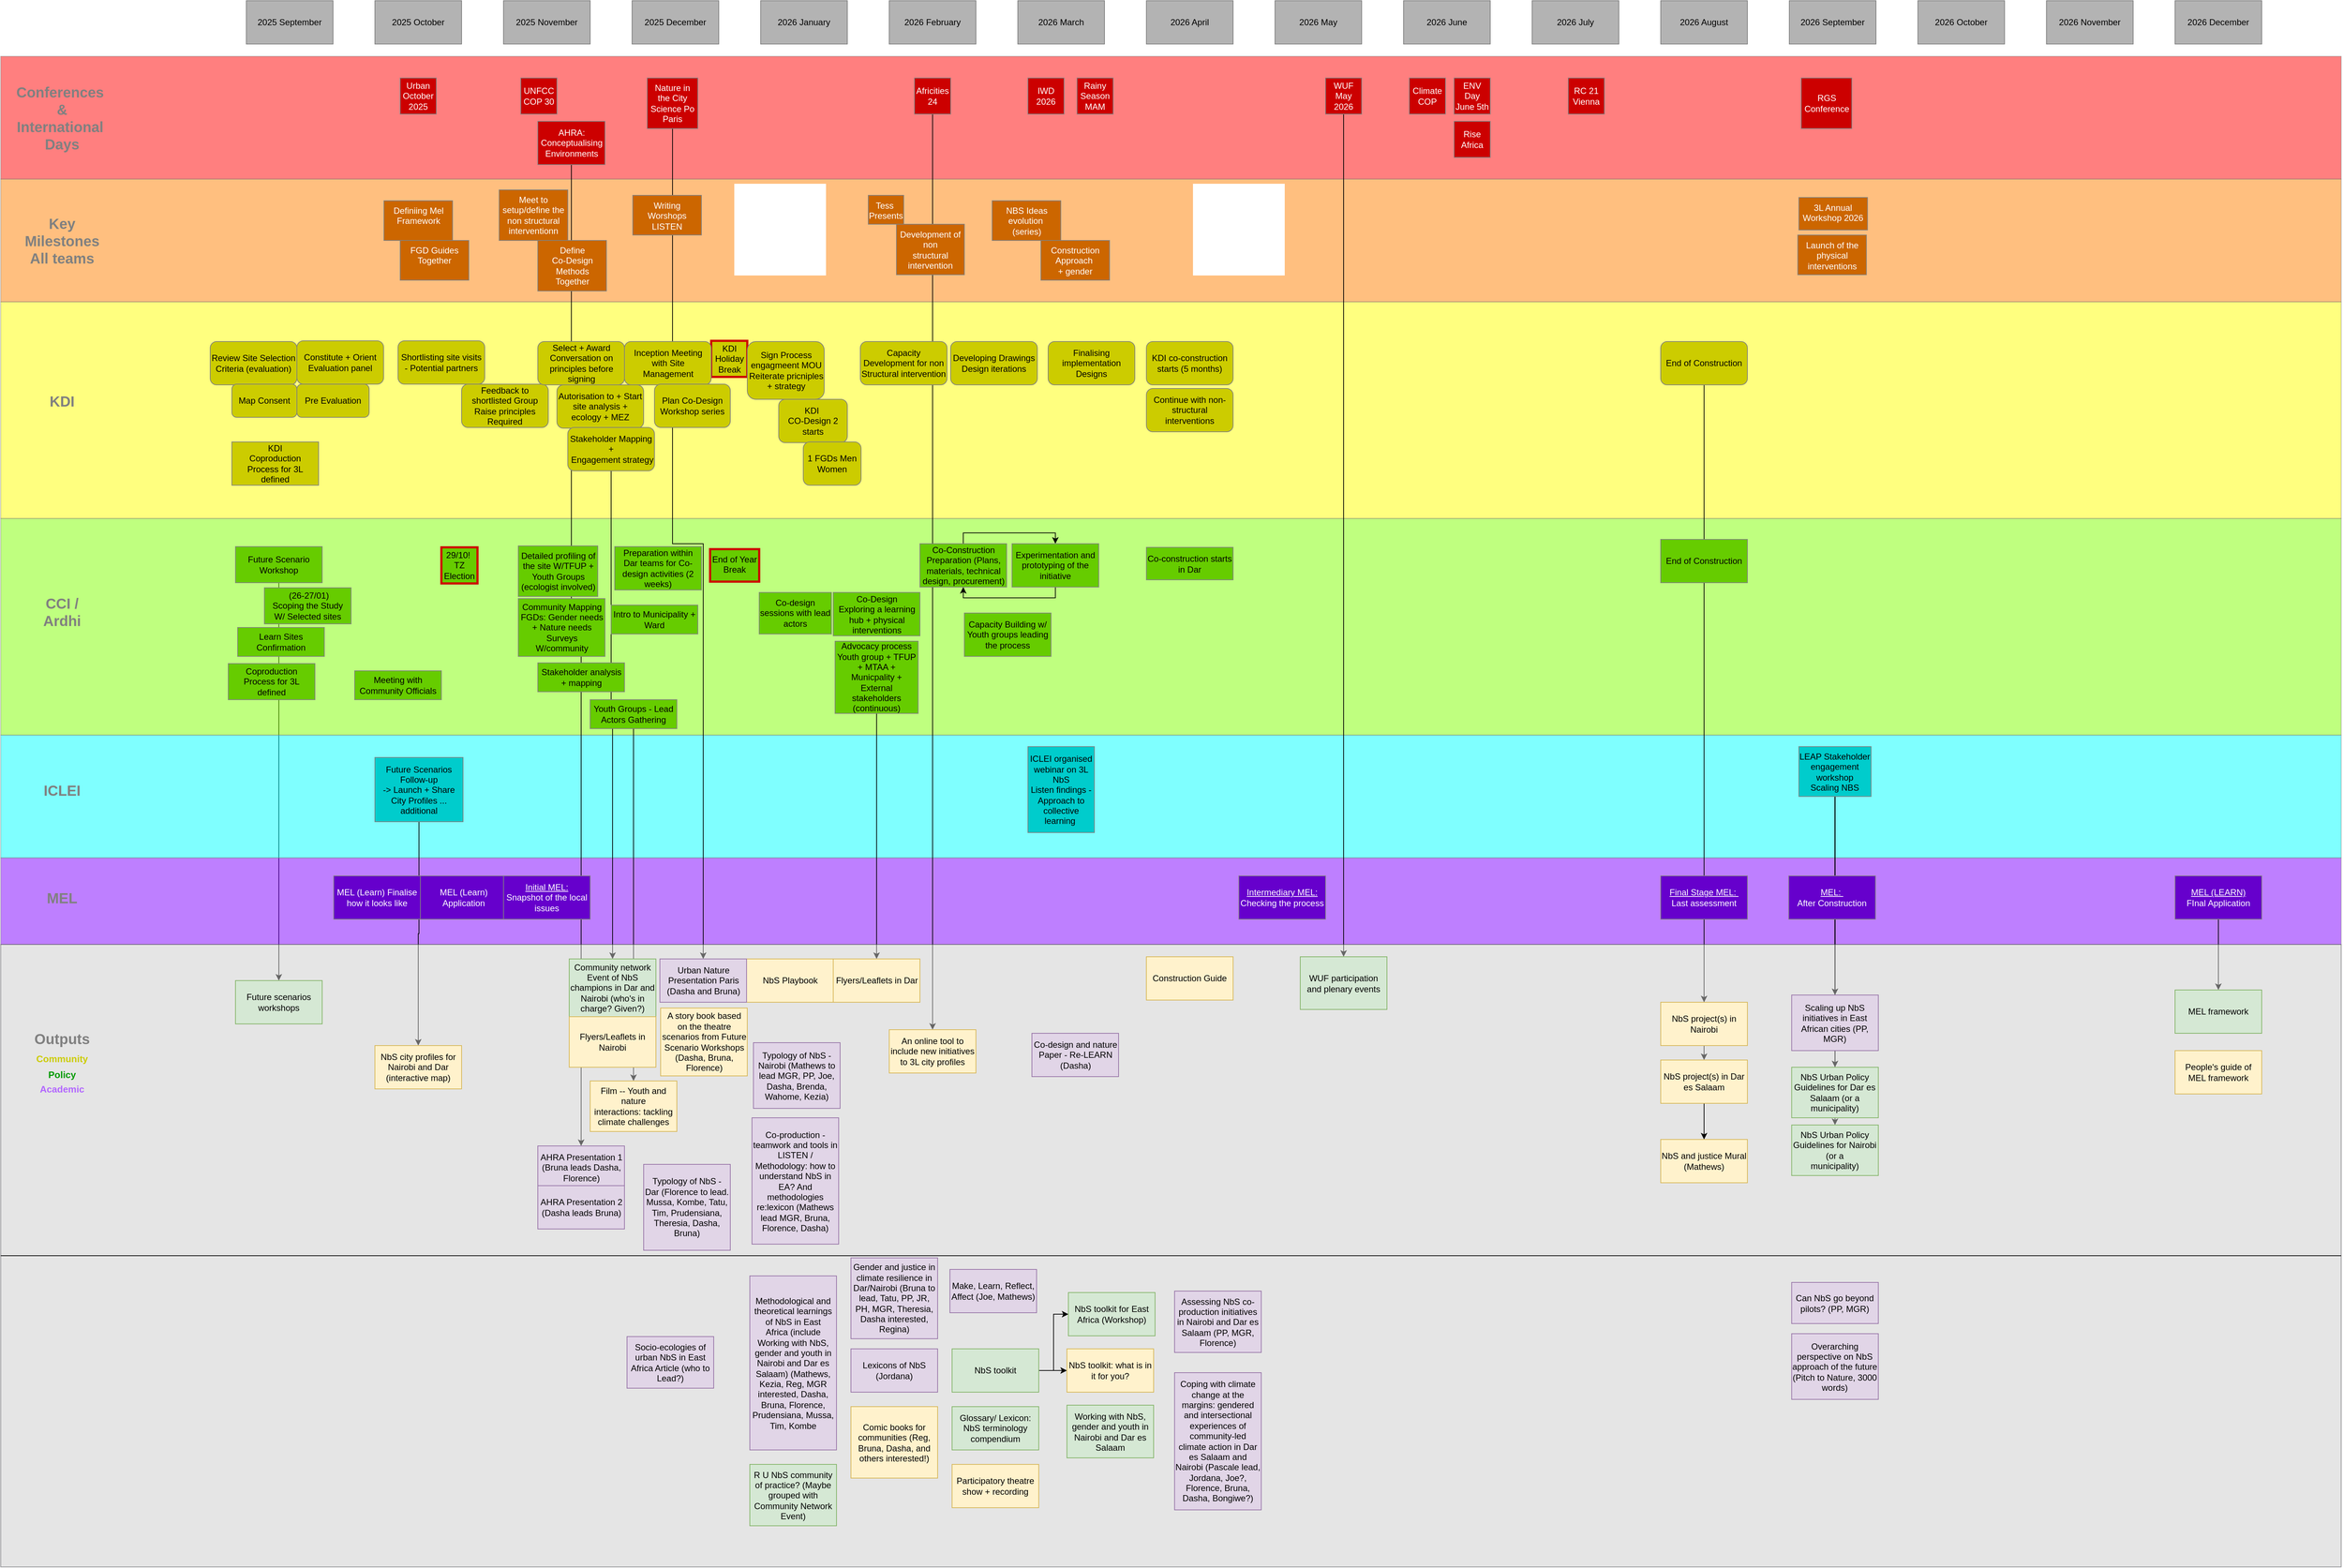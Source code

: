 <mxfile version="28.2.7">
  <diagram name="Page-1" id="0jE-Ll4m6srflKSPTLwx">
    <mxGraphModel grid="0" page="0" gridSize="1" guides="1" tooltips="1" connect="1" arrows="1" fold="1" pageScale="1" pageWidth="827" pageHeight="1169" background="#FFFFFF" math="0" shadow="0">
      <root>
        <mxCell id="0" />
        <mxCell id="1" parent="0" />
        <mxCell id="v6tH2ZV_qShP_pb42Ha1-16" style="edgeStyle=orthogonalEdgeStyle;rounded=0;orthogonalLoop=1;jettySize=auto;html=1;entryX=0.5;entryY=0;entryDx=0;entryDy=0;exitX=0.5;exitY=1;exitDx=0;exitDy=0;" edge="1" parent="1" source="EWNHcDQSINfYAr0s_SC--9" target="v6tH2ZV_qShP_pb42Ha1-2">
          <mxGeometry relative="1" as="geometry" />
        </mxCell>
        <mxCell id="gpMhBomEG0gUjrsCUofy-37" value="" style="rounded=0;whiteSpace=wrap;html=1;fillColor=#7F00FF;strokeColor=#808080;opacity=50;" vertex="1" parent="1">
          <mxGeometry x="40" y="1270" width="3240" height="120" as="geometry" />
        </mxCell>
        <mxCell id="gpMhBomEG0gUjrsCUofy-36" value="" style="rounded=0;whiteSpace=wrap;html=1;fillColor=#00FFFF;strokeColor=#808080;opacity=50;" vertex="1" parent="1">
          <mxGeometry x="40" y="1100" width="3240" height="170" as="geometry" />
        </mxCell>
        <mxCell id="gpMhBomEG0gUjrsCUofy-25" value="" style="rounded=0;whiteSpace=wrap;html=1;fillColor=#80FF00;strokeColor=#808080;opacity=50;" vertex="1" parent="1">
          <mxGeometry x="40" y="800" width="3240" height="300" as="geometry" />
        </mxCell>
        <mxCell id="gpMhBomEG0gUjrsCUofy-24" value="" style="rounded=0;whiteSpace=wrap;html=1;fillColor=#FFFF00;strokeColor=#808080;fontColor=#000000;opacity=50;" vertex="1" parent="1">
          <mxGeometry x="40" y="500" width="3240" height="300" as="geometry" />
        </mxCell>
        <mxCell id="gpMhBomEG0gUjrsCUofy-20" value="" style="rounded=0;whiteSpace=wrap;html=1;fillColor=#FF8000;strokeColor=#808080;fontColor=#000000;opacity=50;" vertex="1" parent="1">
          <mxGeometry x="40" y="330" width="3240" height="170" as="geometry" />
        </mxCell>
        <mxCell id="gpMhBomEG0gUjrsCUofy-19" value="" style="rounded=0;whiteSpace=wrap;html=1;fillColor=light-dark(#FF0000,#660000);strokeColor=#808080;fontColor=#ffffff;opacity=50;" vertex="1" parent="1">
          <mxGeometry x="40" y="160" width="3240" height="170" as="geometry" />
        </mxCell>
        <mxCell id="EWNHcDQSINfYAr0s_SC--1" value="2025 September" style="rounded=0;whiteSpace=wrap;html=1;fillColor=#B3B3B3;strokeColor=#808080;" vertex="1" parent="1">
          <mxGeometry x="380" y="83" width="120" height="60" as="geometry" />
        </mxCell>
        <mxCell id="EWNHcDQSINfYAr0s_SC--2" value="2025 October" style="rounded=0;whiteSpace=wrap;html=1;fillColor=#B3B3B3;strokeColor=#808080;" vertex="1" parent="1">
          <mxGeometry x="558" y="83" width="120" height="60" as="geometry" />
        </mxCell>
        <mxCell id="EWNHcDQSINfYAr0s_SC--3" value="2025 November" style="rounded=0;whiteSpace=wrap;html=1;fillColor=#B3B3B3;strokeColor=#808080;" vertex="1" parent="1">
          <mxGeometry x="736" y="83" width="120" height="60" as="geometry" />
        </mxCell>
        <mxCell id="EWNHcDQSINfYAr0s_SC--4" value="2025 December" style="rounded=0;whiteSpace=wrap;html=1;fillColor=#B3B3B3;strokeColor=#808080;" vertex="1" parent="1">
          <mxGeometry x="914" y="83" width="120" height="60" as="geometry" />
        </mxCell>
        <mxCell id="EWNHcDQSINfYAr0s_SC--5" value="Review Site Selection Criteria (evaluation)" style="rounded=1;whiteSpace=wrap;html=1;fillColor=#CCCC00;strokeColor=#808080;" vertex="1" parent="1">
          <mxGeometry x="330" y="555" width="120" height="60" as="geometry" />
        </mxCell>
        <mxCell id="EWNHcDQSINfYAr0s_SC--6" value="Map Consent" style="rounded=1;whiteSpace=wrap;html=1;fillColor=#CCCC00;strokeColor=#808080;" vertex="1" parent="1">
          <mxGeometry x="360" y="614" width="90" height="46" as="geometry" />
        </mxCell>
        <mxCell id="EWNHcDQSINfYAr0s_SC--7" value="Constitute + Orient Evaluation panel" style="rounded=1;whiteSpace=wrap;html=1;fillColor=#CCCC00;strokeColor=#808080;" vertex="1" parent="1">
          <mxGeometry x="450" y="554" width="120" height="60" as="geometry" />
        </mxCell>
        <mxCell id="EWNHcDQSINfYAr0s_SC--8" value="Pre Evaluation" style="rounded=1;whiteSpace=wrap;html=1;fillColor=#CCCC00;strokeColor=#808080;" vertex="1" parent="1">
          <mxGeometry x="450" y="614" width="100" height="46" as="geometry" />
        </mxCell>
        <mxCell id="EWNHcDQSINfYAr0s_SC--9" value="&lt;div&gt;Future Scenario Workshop&lt;/div&gt;" style="rounded=0;whiteSpace=wrap;html=1;fillColor=#66CC00;strokeColor=#808080;" vertex="1" parent="1">
          <mxGeometry x="365" y="839" width="120" height="50" as="geometry" />
        </mxCell>
        <mxCell id="EWNHcDQSINfYAr0s_SC--10" value="&amp;nbsp;&lt;span style=&quot;background-color: transparent; color: light-dark(rgb(0, 0, 0), rgb(255, 255, 255));&quot;&gt;(26-27/01)&lt;/span&gt;&lt;div&gt;&lt;div&gt;Scoping the Study&lt;/div&gt;&lt;div&gt;W/ Selected sites&lt;/div&gt;&lt;/div&gt;" style="rounded=0;whiteSpace=wrap;html=1;fillColor=#66CC00;strokeColor=#808080;" vertex="1" parent="1">
          <mxGeometry x="405" y="896" width="120" height="50" as="geometry" />
        </mxCell>
        <mxCell id="EWNHcDQSINfYAr0s_SC--11" value="&lt;div&gt;Learn Sites Confirmation&lt;/div&gt;" style="rounded=0;whiteSpace=wrap;html=1;fillColor=#66CC00;strokeColor=#808080;" vertex="1" parent="1">
          <mxGeometry x="368" y="951" width="120" height="40" as="geometry" />
        </mxCell>
        <mxCell id="EWNHcDQSINfYAr0s_SC--12" value="&lt;div&gt;Coproduction Process for 3L defined&lt;/div&gt;" style="rounded=0;whiteSpace=wrap;html=1;fillColor=#66CC00;strokeColor=#808080;" vertex="1" parent="1">
          <mxGeometry x="355" y="1001" width="120" height="50" as="geometry" />
        </mxCell>
        <mxCell id="EWNHcDQSINfYAr0s_SC--14" value="KDI&lt;div&gt;Coproduction Process for 3L defined&lt;/div&gt;" style="rounded=0;whiteSpace=wrap;html=1;fillColor=#CCCC00;strokeColor=#808080;" vertex="1" parent="1">
          <mxGeometry x="360" y="694" width="120" height="60" as="geometry" />
        </mxCell>
        <mxCell id="EWNHcDQSINfYAr0s_SC--15" value="Urban October 2025" style="whiteSpace=wrap;html=1;aspect=fixed;fillColor=#CC0000;fontColor=#FFFFFF;strokeColor=#808080;" vertex="1" parent="1">
          <mxGeometry x="593" y="190" width="50" height="50" as="geometry" />
        </mxCell>
        <mxCell id="EWNHcDQSINfYAr0s_SC--16" value="Shortlisting site visits - Potential partners" style="rounded=1;whiteSpace=wrap;html=1;fillColor=#CCCC00;strokeColor=#808080;" vertex="1" parent="1">
          <mxGeometry x="590" y="554" width="120" height="60" as="geometry" />
        </mxCell>
        <mxCell id="EWNHcDQSINfYAr0s_SC--17" value="29/10!&amp;nbsp;&lt;div&gt;TZ Election&lt;/div&gt;" style="whiteSpace=wrap;html=1;aspect=fixed;fillColor=#66CC00;fontColor=#000000;strokeColor=#CC0000;strokeWidth=3;" vertex="1" parent="1">
          <mxGeometry x="650" y="840" width="50" height="50" as="geometry" />
        </mxCell>
        <mxCell id="v6tH2ZV_qShP_pb42Ha1-39" style="edgeStyle=orthogonalEdgeStyle;rounded=0;orthogonalLoop=1;jettySize=auto;html=1;entryX=0.5;entryY=0;entryDx=0;entryDy=0;" edge="1" parent="1" source="EWNHcDQSINfYAr0s_SC--18" target="v6tH2ZV_qShP_pb42Ha1-4">
          <mxGeometry relative="1" as="geometry" />
        </mxCell>
        <mxCell id="EWNHcDQSINfYAr0s_SC--18" value="&lt;div&gt;Future Scenarios Follow-up&lt;/div&gt;&lt;div&gt;-&amp;gt; Launch + Share City Profiles ... additional&lt;/div&gt;" style="rounded=0;whiteSpace=wrap;html=1;fillColor=#00CCCC;strokeColor=#808080;" vertex="1" parent="1">
          <mxGeometry x="558" y="1131" width="122" height="89" as="geometry" />
        </mxCell>
        <mxCell id="EWNHcDQSINfYAr0s_SC--19" value="&lt;div&gt;Meeting with Community Officials&lt;/div&gt;" style="rounded=0;whiteSpace=wrap;html=1;fillColor=#66CC00;strokeColor=#808080;" vertex="1" parent="1">
          <mxGeometry x="530" y="1011" width="120" height="40" as="geometry" />
        </mxCell>
        <mxCell id="EWNHcDQSINfYAr0s_SC--27" value="MEL (Learn) Finalise how it looks like" style="rounded=0;whiteSpace=wrap;html=1;fillColor=#6600CC;strokeColor=#808080;fontColor=#FFFFFF;" vertex="1" parent="1">
          <mxGeometry x="501" y="1295" width="120" height="60" as="geometry" />
        </mxCell>
        <mxCell id="EWNHcDQSINfYAr0s_SC--28" value="MEL (Learn) Application" style="rounded=0;whiteSpace=wrap;html=1;fillColor=#6600CC;strokeColor=#808080;fontColor=#FFFFFF;" vertex="1" parent="1">
          <mxGeometry x="621" y="1295" width="120" height="60" as="geometry" />
        </mxCell>
        <mxCell id="EWNHcDQSINfYAr0s_SC--30" value="Feedback to shortlisted Group&lt;div&gt;Raise principles Required&lt;/div&gt;" style="rounded=1;whiteSpace=wrap;html=1;fillColor=#CCCC00;strokeColor=#808080;" vertex="1" parent="1">
          <mxGeometry x="678" y="614" width="120" height="60" as="geometry" />
        </mxCell>
        <mxCell id="v6tH2ZV_qShP_pb42Ha1-13" style="edgeStyle=orthogonalEdgeStyle;rounded=0;orthogonalLoop=1;jettySize=auto;html=1;" edge="1" parent="1" source="EWNHcDQSINfYAr0s_SC--33" target="v6tH2ZV_qShP_pb42Ha1-9">
          <mxGeometry relative="1" as="geometry" />
        </mxCell>
        <mxCell id="v6tH2ZV_qShP_pb42Ha1-20" style="edgeStyle=orthogonalEdgeStyle;rounded=0;orthogonalLoop=1;jettySize=auto;html=1;" edge="1" parent="1" source="EWNHcDQSINfYAr0s_SC--41" target="v6tH2ZV_qShP_pb42Ha1-19">
          <mxGeometry relative="1" as="geometry" />
        </mxCell>
        <mxCell id="EWNHcDQSINfYAr0s_SC--41" value="&lt;div&gt;Youth Groups - Lead&lt;/div&gt;&lt;div&gt;Actors Gathering&lt;/div&gt;" style="rounded=0;whiteSpace=wrap;html=1;fillColor=#66CC00;strokeColor=#808080;" vertex="1" parent="1">
          <mxGeometry x="856" y="1051" width="120" height="40" as="geometry" />
        </mxCell>
        <mxCell id="EWNHcDQSINfYAr0s_SC--42" value="&lt;div&gt;Intro to Municipality + Ward&lt;/div&gt;" style="rounded=0;whiteSpace=wrap;html=1;fillColor=#66CC00;strokeColor=#808080;" vertex="1" parent="1">
          <mxGeometry x="885" y="920" width="120" height="40" as="geometry" />
        </mxCell>
        <mxCell id="EWNHcDQSINfYAr0s_SC--43" value="Preparation within Dar teams for Co-design activities (2 weeks)" style="rounded=0;whiteSpace=wrap;html=1;fillColor=#66CC00;strokeColor=#808080;" vertex="1" parent="1">
          <mxGeometry x="890" y="839" width="120" height="60" as="geometry" />
        </mxCell>
        <mxCell id="EWNHcDQSINfYAr0s_SC--50" value="KDI Holiday Break" style="whiteSpace=wrap;html=1;aspect=fixed;fillColor=#CCCC00;fontColor=#000000;strokeColor=#CC0000;strokeWidth=3;" vertex="1" parent="1">
          <mxGeometry x="1023.5" y="554" width="50" height="50" as="geometry" />
        </mxCell>
        <mxCell id="EWNHcDQSINfYAr0s_SC--52" value="End of Year Break" style="rounded=0;whiteSpace=wrap;html=1;strokeColor=#CC0000;align=center;verticalAlign=top;fontFamily=Helvetica;fontSize=12;fontColor=#000000;resizable=1;fillColor=#66CC00;strokeWidth=3;" vertex="1" parent="1">
          <mxGeometry x="1022" y="842.5" width="68" height="45" as="geometry" />
        </mxCell>
        <mxCell id="EWNHcDQSINfYAr0s_SC--53" value="KDI&amp;nbsp;&lt;div&gt;CO-Design 2 starts&lt;/div&gt;" style="rounded=1;whiteSpace=wrap;html=1;fillColor=#CCCC00;strokeColor=#808080;" vertex="1" parent="1">
          <mxGeometry x="1117" y="635" width="95" height="60" as="geometry" />
        </mxCell>
        <mxCell id="EWNHcDQSINfYAr0s_SC--54" value="2026 January" style="rounded=0;whiteSpace=wrap;html=1;fillColor=#B3B3B3;strokeColor=#808080;" vertex="1" parent="1">
          <mxGeometry x="1092" y="83" width="120" height="60" as="geometry" />
        </mxCell>
        <mxCell id="EWNHcDQSINfYAr0s_SC--55" value="Sign Process engagmeent MOU&lt;div&gt;Reiterate pricniples + strategy&lt;/div&gt;" style="rounded=1;whiteSpace=wrap;html=1;fillColor=#CCCC00;strokeColor=#808080;" vertex="1" parent="1">
          <mxGeometry x="1073.5" y="555" width="106.5" height="80" as="geometry" />
        </mxCell>
        <mxCell id="EWNHcDQSINfYAr0s_SC--56" value="1 FGDs Men Women" style="rounded=1;whiteSpace=wrap;html=1;fillColor=#CCCC00;strokeColor=#808080;" vertex="1" parent="1">
          <mxGeometry x="1151" y="694" width="80" height="60" as="geometry" />
        </mxCell>
        <mxCell id="EWNHcDQSINfYAr0s_SC--58" value="Co-design sessions with lead actors" style="rounded=0;whiteSpace=wrap;html=1;fillColor=#66CC00;strokeColor=#808080;" vertex="1" parent="1">
          <mxGeometry x="1090" y="902.5" width="100" height="57.5" as="geometry" />
        </mxCell>
        <mxCell id="EWNHcDQSINfYAr0s_SC--60" value="Co-Design&lt;div&gt;Exploring a learning hub + physical interventions&lt;/div&gt;" style="rounded=0;whiteSpace=wrap;html=1;fillColor=#66CC00;strokeColor=#808080;" vertex="1" parent="1">
          <mxGeometry x="1192.5" y="902.5" width="120" height="60" as="geometry" />
        </mxCell>
        <mxCell id="v6tH2ZV_qShP_pb42Ha1-38" style="edgeStyle=orthogonalEdgeStyle;rounded=0;orthogonalLoop=1;jettySize=auto;html=1;entryX=0.5;entryY=0;entryDx=0;entryDy=0;" edge="1" parent="1" source="EWNHcDQSINfYAr0s_SC--61" target="v6tH2ZV_qShP_pb42Ha1-34">
          <mxGeometry relative="1" as="geometry" />
        </mxCell>
        <mxCell id="EWNHcDQSINfYAr0s_SC--61" value="Advocacy process&lt;div&gt;Youth group + TFUP + MTAA + Municpality + External stakeholders (continuous)&lt;/div&gt;" style="rounded=0;whiteSpace=wrap;html=1;fillColor=#66CC00;strokeColor=#808080;" vertex="1" parent="1">
          <mxGeometry x="1195" y="970" width="115" height="100" as="geometry" />
        </mxCell>
        <mxCell id="EWNHcDQSINfYAr0s_SC--66" value="Capacity Building w/ Youth groups leading the process" style="rounded=0;whiteSpace=wrap;html=1;fillColor=#66CC00;strokeColor=#808080;" vertex="1" parent="1">
          <mxGeometry x="1374" y="931" width="120" height="60" as="geometry" />
        </mxCell>
        <mxCell id="gpMhBomEG0gUjrsCUofy-42" style="edgeStyle=orthogonalEdgeStyle;rounded=0;orthogonalLoop=1;jettySize=auto;html=1;entryX=0.5;entryY=0;entryDx=0;entryDy=0;" edge="1" parent="1" source="EWNHcDQSINfYAr0s_SC--67" target="EWNHcDQSINfYAr0s_SC--68">
          <mxGeometry relative="1" as="geometry">
            <Array as="points">
              <mxPoint x="1372" y="820" />
              <mxPoint x="1500" y="820" />
            </Array>
          </mxGeometry>
        </mxCell>
        <mxCell id="gpMhBomEG0gUjrsCUofy-43" style="edgeStyle=orthogonalEdgeStyle;rounded=0;orthogonalLoop=1;jettySize=auto;html=1;exitX=0.5;exitY=1;exitDx=0;exitDy=0;entryX=0.5;entryY=1;entryDx=0;entryDy=0;" edge="1" parent="1" source="EWNHcDQSINfYAr0s_SC--68" target="EWNHcDQSINfYAr0s_SC--67">
          <mxGeometry relative="1" as="geometry">
            <Array as="points">
              <mxPoint x="1500" y="910" />
              <mxPoint x="1372" y="910" />
            </Array>
          </mxGeometry>
        </mxCell>
        <mxCell id="EWNHcDQSINfYAr0s_SC--68" value="Experimentation and prototyping of the initiative" style="rounded=0;whiteSpace=wrap;html=1;fillColor=#66CC00;strokeColor=#808080;" vertex="1" parent="1">
          <mxGeometry x="1440" y="835" width="120" height="60" as="geometry" />
        </mxCell>
        <mxCell id="EWNHcDQSINfYAr0s_SC--76" value="2026 February" style="rounded=0;whiteSpace=wrap;html=1;fillColor=#B3B3B3;strokeColor=#808080;" vertex="1" parent="1">
          <mxGeometry x="1270" y="83" width="120" height="60" as="geometry" />
        </mxCell>
        <mxCell id="EWNHcDQSINfYAr0s_SC--77" value="Developing Drawings Design iterations" style="rounded=1;whiteSpace=wrap;html=1;fillColor=#CCCC00;strokeColor=#808080;" vertex="1" parent="1">
          <mxGeometry x="1355" y="555" width="120" height="60" as="geometry" />
        </mxCell>
        <mxCell id="DnOsjMaOut4OD82y8h3n-4" style="edgeStyle=orthogonalEdgeStyle;rounded=0;orthogonalLoop=1;jettySize=auto;html=1;" edge="1" parent="1" source="EWNHcDQSINfYAr0s_SC--78" target="DnOsjMaOut4OD82y8h3n-3">
          <mxGeometry relative="1" as="geometry" />
        </mxCell>
        <mxCell id="EWNHcDQSINfYAr0s_SC--78" value="Africities&lt;div&gt;24&lt;/div&gt;" style="whiteSpace=wrap;html=1;aspect=fixed;fillColor=#CC0000;fontColor=#FFFFFF;strokeColor=#808080;" vertex="1" parent="1">
          <mxGeometry x="1305" y="190" width="50" height="50" as="geometry" />
        </mxCell>
        <mxCell id="EWNHcDQSINfYAr0s_SC--79" value="2026 March" style="rounded=0;whiteSpace=wrap;html=1;fillColor=#B3B3B3;strokeColor=#808080;" vertex="1" parent="1">
          <mxGeometry x="1448" y="83" width="120" height="60" as="geometry" />
        </mxCell>
        <mxCell id="EWNHcDQSINfYAr0s_SC--80" value="Finalising implementation Designs" style="rounded=1;whiteSpace=wrap;html=1;fillColor=#CCCC00;strokeColor=#808080;" vertex="1" parent="1">
          <mxGeometry x="1490" y="555" width="120" height="60" as="geometry" />
        </mxCell>
        <mxCell id="EWNHcDQSINfYAr0s_SC--81" value="IWD&lt;div&gt;2026&lt;/div&gt;" style="whiteSpace=wrap;html=1;aspect=fixed;fillColor=#CC0000;fontColor=#FFFFFF;strokeColor=#808080;" vertex="1" parent="1">
          <mxGeometry x="1462" y="190" width="50" height="50" as="geometry" />
        </mxCell>
        <mxCell id="EWNHcDQSINfYAr0s_SC--82" value="Rainy Season MAM" style="whiteSpace=wrap;html=1;aspect=fixed;fillColor=#CC0000;fontColor=#FFFFFF;strokeColor=#808080;" vertex="1" parent="1">
          <mxGeometry x="1530" y="190" width="50" height="50" as="geometry" />
        </mxCell>
        <mxCell id="EWNHcDQSINfYAr0s_SC--83" value="&lt;div&gt;ICLEI organised webinar on 3L NbS&lt;/div&gt;&lt;div&gt;Listen findings - Approach to collective learning&amp;nbsp;&lt;/div&gt;" style="rounded=0;whiteSpace=wrap;html=1;fillColor=#00CCCC;strokeColor=#808080;" vertex="1" parent="1">
          <mxGeometry x="1462" y="1116" width="92" height="119" as="geometry" />
        </mxCell>
        <mxCell id="EWNHcDQSINfYAr0s_SC--85" value="2026 April" style="rounded=0;whiteSpace=wrap;html=1;fillColor=#B3B3B3;strokeColor=#808080;" vertex="1" parent="1">
          <mxGeometry x="1626" y="83" width="120" height="60" as="geometry" />
        </mxCell>
        <mxCell id="EWNHcDQSINfYAr0s_SC--86" value="KDI co-construction starts (5 months)" style="rounded=1;whiteSpace=wrap;html=1;fillColor=#CCCC00;strokeColor=#808080;" vertex="1" parent="1">
          <mxGeometry x="1626" y="555" width="120" height="60" as="geometry" />
        </mxCell>
        <mxCell id="EWNHcDQSINfYAr0s_SC--87" value="Continue with non-structural interventions" style="rounded=1;whiteSpace=wrap;html=1;fillColor=#CCCC00;strokeColor=#808080;" vertex="1" parent="1">
          <mxGeometry x="1626" y="620" width="120" height="60" as="geometry" />
        </mxCell>
        <mxCell id="EWNHcDQSINfYAr0s_SC--88" value="&lt;div&gt;Co-construction starts in Dar&lt;/div&gt;" style="rounded=0;whiteSpace=wrap;html=1;fillColor=#66CC00;strokeColor=#808080;" vertex="1" parent="1">
          <mxGeometry x="1626" y="840" width="120" height="45" as="geometry" />
        </mxCell>
        <mxCell id="EWNHcDQSINfYAr0s_SC--89" value="&lt;u&gt;Intermediary MEL:&lt;/u&gt;&lt;div&gt;Checking the process&lt;/div&gt;" style="rounded=0;whiteSpace=wrap;html=1;fillColor=#6600CC;strokeColor=#808080;fontColor=#FFFFFF;" vertex="1" parent="1">
          <mxGeometry x="1754" y="1295" width="120" height="60" as="geometry" />
        </mxCell>
        <mxCell id="EWNHcDQSINfYAr0s_SC--91" value="2026 May" style="rounded=0;whiteSpace=wrap;html=1;fillColor=#B3B3B3;strokeColor=#808080;" vertex="1" parent="1">
          <mxGeometry x="1804" y="83" width="120" height="60" as="geometry" />
        </mxCell>
        <mxCell id="EWNHcDQSINfYAr0s_SC--92" value="2026 June" style="rounded=0;whiteSpace=wrap;html=1;fillColor=#B3B3B3;strokeColor=#808080;" vertex="1" parent="1">
          <mxGeometry x="1982" y="83" width="120" height="60" as="geometry" />
        </mxCell>
        <mxCell id="EWNHcDQSINfYAr0s_SC--93" value="2026 July" style="rounded=0;whiteSpace=wrap;html=1;fillColor=#B3B3B3;strokeColor=#808080;" vertex="1" parent="1">
          <mxGeometry x="2160" y="83" width="120" height="60" as="geometry" />
        </mxCell>
        <mxCell id="EWNHcDQSINfYAr0s_SC--94" value="2026 August" style="rounded=0;whiteSpace=wrap;html=1;fillColor=#B3B3B3;strokeColor=#808080;" vertex="1" parent="1">
          <mxGeometry x="2338" y="83" width="120" height="60" as="geometry" />
        </mxCell>
        <mxCell id="DnOsjMaOut4OD82y8h3n-12" style="edgeStyle=orthogonalEdgeStyle;rounded=0;orthogonalLoop=1;jettySize=auto;html=1;" edge="1" parent="1" source="EWNHcDQSINfYAr0s_SC--95" target="DnOsjMaOut4OD82y8h3n-11">
          <mxGeometry relative="1" as="geometry" />
        </mxCell>
        <mxCell id="EWNHcDQSINfYAr0s_SC--95" value="WUF&lt;div&gt;May 2026&lt;/div&gt;" style="whiteSpace=wrap;html=1;aspect=fixed;fillColor=#CC0000;fontColor=#FFFFFF;strokeColor=#808080;" vertex="1" parent="1">
          <mxGeometry x="1874" y="190" width="50" height="50" as="geometry" />
        </mxCell>
        <mxCell id="EWNHcDQSINfYAr0s_SC--96" value="Climate COP" style="whiteSpace=wrap;html=1;aspect=fixed;fillColor=#CC0000;fontColor=#FFFFFF;strokeColor=#808080;" vertex="1" parent="1">
          <mxGeometry x="1990" y="190" width="50" height="50" as="geometry" />
        </mxCell>
        <mxCell id="EWNHcDQSINfYAr0s_SC--97" value="ENV Day June 5th" style="whiteSpace=wrap;html=1;aspect=fixed;fillColor=#CC0000;fontColor=#FFFFFF;strokeColor=#808080;" vertex="1" parent="1">
          <mxGeometry x="2052" y="190" width="50" height="50" as="geometry" />
        </mxCell>
        <mxCell id="EWNHcDQSINfYAr0s_SC--99" value="2026 September" style="rounded=0;whiteSpace=wrap;html=1;fillColor=#B3B3B3;strokeColor=#808080;" vertex="1" parent="1">
          <mxGeometry x="2516" y="83" width="120" height="60" as="geometry" />
        </mxCell>
        <mxCell id="v6tH2ZV_qShP_pb42Ha1-36" style="edgeStyle=orthogonalEdgeStyle;rounded=0;orthogonalLoop=1;jettySize=auto;html=1;" edge="1" parent="1" source="EWNHcDQSINfYAr0s_SC--100" target="v6tH2ZV_qShP_pb42Ha1-25">
          <mxGeometry relative="1" as="geometry" />
        </mxCell>
        <mxCell id="EWNHcDQSINfYAr0s_SC--100" value="End of Construction" style="rounded=1;whiteSpace=wrap;html=1;fillColor=#CCCC00;strokeColor=#808080;" vertex="1" parent="1">
          <mxGeometry x="2338" y="555" width="120" height="60" as="geometry" />
        </mxCell>
        <mxCell id="EWNHcDQSINfYAr0s_SC--101" value="3L Annual Workshop 2026" style="rounded=0;whiteSpace=wrap;html=1;strokeColor=#808080;align=center;verticalAlign=top;fontFamily=Helvetica;fontSize=12;fontColor=#ffffff;resizable=1;fillColor=#CC6600;" vertex="1" parent="1">
          <mxGeometry x="2529.25" y="355.5" width="95" height="45" as="geometry" />
        </mxCell>
        <mxCell id="EWNHcDQSINfYAr0s_SC--102" value="Launch of the physical interventions" style="rounded=0;whiteSpace=wrap;html=1;strokeColor=#808080;align=center;verticalAlign=top;fontFamily=Helvetica;fontSize=12;fontColor=#ffffff;resizable=1;fillColor=#CC6600;" vertex="1" parent="1">
          <mxGeometry x="2527.75" y="407.5" width="95" height="55" as="geometry" />
        </mxCell>
        <mxCell id="v6tH2ZV_qShP_pb42Ha1-17" style="edgeStyle=orthogonalEdgeStyle;rounded=0;orthogonalLoop=1;jettySize=auto;html=1;entryX=0.5;entryY=0;entryDx=0;entryDy=0;" edge="1" parent="1" source="EWNHcDQSINfYAr0s_SC--103" target="v6tH2ZV_qShP_pb42Ha1-10">
          <mxGeometry relative="1" as="geometry" />
        </mxCell>
        <mxCell id="v6tH2ZV_qShP_pb42Ha1-45" style="edgeStyle=orthogonalEdgeStyle;rounded=0;orthogonalLoop=1;jettySize=auto;html=1;entryX=0.5;entryY=0;entryDx=0;entryDy=0;" edge="1" parent="1" source="EWNHcDQSINfYAr0s_SC--103" target="v6tH2ZV_qShP_pb42Ha1-30">
          <mxGeometry relative="1" as="geometry" />
        </mxCell>
        <mxCell id="v6tH2ZV_qShP_pb42Ha1-46" style="edgeStyle=orthogonalEdgeStyle;rounded=0;orthogonalLoop=1;jettySize=auto;html=1;" edge="1" parent="1" source="EWNHcDQSINfYAr0s_SC--103" target="v6tH2ZV_qShP_pb42Ha1-32">
          <mxGeometry relative="1" as="geometry" />
        </mxCell>
        <mxCell id="EWNHcDQSINfYAr0s_SC--103" value="&lt;div&gt;LEAP Stakeholder engagement workshop&lt;/div&gt;&lt;div&gt;Scaling NBS&lt;/div&gt;" style="rounded=0;whiteSpace=wrap;html=1;fillColor=#00CCCC;strokeColor=#808080;" vertex="1" parent="1">
          <mxGeometry x="2529.25" y="1116" width="100" height="69" as="geometry" />
        </mxCell>
        <mxCell id="v6tH2ZV_qShP_pb42Ha1-37" style="edgeStyle=orthogonalEdgeStyle;rounded=0;orthogonalLoop=1;jettySize=auto;html=1;" edge="1" parent="1" source="EWNHcDQSINfYAr0s_SC--104" target="v6tH2ZV_qShP_pb42Ha1-8">
          <mxGeometry relative="1" as="geometry" />
        </mxCell>
        <mxCell id="EWNHcDQSINfYAr0s_SC--104" value="End of Construction" style="rounded=0;whiteSpace=wrap;html=1;fillColor=#66CC00;strokeColor=#808080;" vertex="1" parent="1">
          <mxGeometry x="2338" y="829" width="120" height="60" as="geometry" />
        </mxCell>
        <mxCell id="EWNHcDQSINfYAr0s_SC--105" value="&lt;u&gt;Final Stage MEL:&amp;nbsp;&lt;/u&gt;&lt;div&gt;Last assessment&lt;/div&gt;" style="rounded=0;whiteSpace=wrap;html=1;fillColor=#6600CC;strokeColor=#808080;fontColor=#FFFFFF;" vertex="1" parent="1">
          <mxGeometry x="2338" y="1295" width="120" height="60" as="geometry" />
        </mxCell>
        <mxCell id="EWNHcDQSINfYAr0s_SC--106" value="&lt;u&gt;MEL:&amp;nbsp;&lt;/u&gt;&lt;div&gt;After Construction&lt;/div&gt;" style="rounded=0;whiteSpace=wrap;html=1;fillColor=#6600CC;strokeColor=#808080;fontColor=#FFFFFF;" vertex="1" parent="1">
          <mxGeometry x="2515.25" y="1295" width="120" height="60" as="geometry" />
        </mxCell>
        <mxCell id="EWNHcDQSINfYAr0s_SC--107" value="2026 October" style="rounded=0;whiteSpace=wrap;html=1;fillColor=#B3B3B3;strokeColor=#808080;" vertex="1" parent="1">
          <mxGeometry x="2694" y="83" width="120" height="60" as="geometry" />
        </mxCell>
        <mxCell id="EWNHcDQSINfYAr0s_SC--108" value="2026 November" style="rounded=0;whiteSpace=wrap;html=1;fillColor=#B3B3B3;strokeColor=#808080;" vertex="1" parent="1">
          <mxGeometry x="2872" y="83" width="120" height="60" as="geometry" />
        </mxCell>
        <mxCell id="EWNHcDQSINfYAr0s_SC--109" value="2026 December" style="rounded=0;whiteSpace=wrap;html=1;fillColor=#B3B3B3;strokeColor=#808080;" vertex="1" parent="1">
          <mxGeometry x="3050" y="83" width="120" height="60" as="geometry" />
        </mxCell>
        <mxCell id="DnOsjMaOut4OD82y8h3n-22" style="edgeStyle=orthogonalEdgeStyle;rounded=0;orthogonalLoop=1;jettySize=auto;html=1;entryX=0.5;entryY=0;entryDx=0;entryDy=0;" edge="1" parent="1" source="EWNHcDQSINfYAr0s_SC--110" target="v6tH2ZV_qShP_pb42Ha1-5">
          <mxGeometry relative="1" as="geometry" />
        </mxCell>
        <mxCell id="EWNHcDQSINfYAr0s_SC--110" value="&lt;u&gt;MEL (LEARN)&lt;/u&gt;&lt;div&gt;FInal Application&lt;/div&gt;" style="rounded=0;whiteSpace=wrap;html=1;fillColor=#6600CC;strokeColor=#808080;fontColor=#FFFFFF;" vertex="1" parent="1">
          <mxGeometry x="3050" y="1295" width="120" height="60" as="geometry" />
        </mxCell>
        <mxCell id="gpMhBomEG0gUjrsCUofy-3" value="UNFCC&lt;div&gt;COP 30&lt;/div&gt;" style="whiteSpace=wrap;html=1;aspect=fixed;fillColor=#CC0000;fontColor=#FFFFFF;strokeColor=#808080;" vertex="1" parent="1">
          <mxGeometry x="760" y="190" width="50" height="50" as="geometry" />
        </mxCell>
        <mxCell id="DnOsjMaOut4OD82y8h3n-32" style="edgeStyle=orthogonalEdgeStyle;rounded=0;orthogonalLoop=1;jettySize=auto;html=1;entryX=0.5;entryY=0;entryDx=0;entryDy=0;" edge="1" parent="1" source="gpMhBomEG0gUjrsCUofy-5" target="DnOsjMaOut4OD82y8h3n-31">
          <mxGeometry relative="1" as="geometry" />
        </mxCell>
        <mxCell id="gpMhBomEG0gUjrsCUofy-5" value="Nature in the City&lt;div&gt;Science Po Paris&lt;/div&gt;" style="whiteSpace=wrap;html=1;aspect=fixed;fillColor=#CC0000;fontColor=#FFFFFF;strokeColor=#808080;" vertex="1" parent="1">
          <mxGeometry x="935" y="190" width="70" height="70" as="geometry" />
        </mxCell>
        <mxCell id="gpMhBomEG0gUjrsCUofy-6" value="Rise Africa" style="whiteSpace=wrap;html=1;aspect=fixed;fillColor=#CC0000;fontColor=#FFFFFF;strokeColor=#808080;" vertex="1" parent="1">
          <mxGeometry x="2052" y="250" width="50" height="50" as="geometry" />
        </mxCell>
        <mxCell id="gpMhBomEG0gUjrsCUofy-7" value="RC 21 Vienna" style="whiteSpace=wrap;html=1;aspect=fixed;fillColor=#CC0000;fontColor=#FFFFFF;strokeColor=#808080;" vertex="1" parent="1">
          <mxGeometry x="2210" y="190" width="50" height="50" as="geometry" />
        </mxCell>
        <mxCell id="gpMhBomEG0gUjrsCUofy-8" value="RGS Conference" style="whiteSpace=wrap;html=1;aspect=fixed;fillColor=#CC0000;fontColor=#FFFFFF;strokeColor=#808080;" vertex="1" parent="1">
          <mxGeometry x="2532.5" y="190" width="70" height="70" as="geometry" />
        </mxCell>
        <mxCell id="DnOsjMaOut4OD82y8h3n-27" style="edgeStyle=orthogonalEdgeStyle;rounded=0;orthogonalLoop=1;jettySize=auto;html=1;" edge="1" parent="1" source="gpMhBomEG0gUjrsCUofy-9" target="DnOsjMaOut4OD82y8h3n-25">
          <mxGeometry relative="1" as="geometry" />
        </mxCell>
        <mxCell id="gpMhBomEG0gUjrsCUofy-9" value="AHRA: Conceptualising Environments" style="rounded=0;whiteSpace=wrap;html=1;fillColor=#CC0000;fontColor=#FFFFFF;strokeColor=#808080;" vertex="1" parent="1">
          <mxGeometry x="783.5" y="250" width="93" height="60" as="geometry" />
        </mxCell>
        <mxCell id="gpMhBomEG0gUjrsCUofy-10" value="&lt;b&gt;Conferences&amp;nbsp; &amp;amp; International&amp;nbsp;&lt;/b&gt;&lt;div&gt;&lt;b style=&quot;background-color: transparent; color: light-dark(rgb(128, 128, 128), rgb(127, 127, 127));&quot;&gt;Days&lt;/b&gt;&lt;/div&gt;" style="text;html=1;align=center;verticalAlign=middle;whiteSpace=wrap;rounded=0;fontColor=#808080;strokeColor=none;fontSize=20;" vertex="1" parent="1">
          <mxGeometry x="80" y="210" width="90" height="70" as="geometry" />
        </mxCell>
        <mxCell id="gpMhBomEG0gUjrsCUofy-11" value="Definiing Mel Framework" style="rounded=0;whiteSpace=wrap;html=1;strokeColor=#808080;align=center;verticalAlign=top;fontFamily=Helvetica;fontSize=12;fontColor=#ffffff;resizable=1;fillColor=#CC6600;" vertex="1" parent="1">
          <mxGeometry x="570.5" y="360" width="95" height="55" as="geometry" />
        </mxCell>
        <mxCell id="gpMhBomEG0gUjrsCUofy-12" value="FGD Guides Together" style="rounded=0;whiteSpace=wrap;html=1;strokeColor=#808080;align=center;verticalAlign=top;fontFamily=Helvetica;fontSize=12;fontColor=#ffffff;resizable=1;fillColor=#CC6600;" vertex="1" parent="1">
          <mxGeometry x="593" y="415" width="95" height="55" as="geometry" />
        </mxCell>
        <mxCell id="gpMhBomEG0gUjrsCUofy-13" value="Meet to setup/define the non structural interventionn" style="rounded=0;whiteSpace=wrap;html=1;strokeColor=#808080;align=center;verticalAlign=top;fontFamily=Helvetica;fontSize=12;fontColor=#ffffff;resizable=1;fillColor=#CC6600;" vertex="1" parent="1">
          <mxGeometry x="730" y="345" width="95" height="70" as="geometry" />
        </mxCell>
        <mxCell id="gpMhBomEG0gUjrsCUofy-14" value="Define&lt;div&gt;Co-Design&lt;/div&gt;&lt;div&gt;Methods&lt;/div&gt;&lt;div&gt;Together&lt;/div&gt;" style="rounded=0;whiteSpace=wrap;html=1;strokeColor=#808080;align=center;verticalAlign=top;fontFamily=Helvetica;fontSize=12;fontColor=#ffffff;resizable=1;fillColor=#CC6600;" vertex="1" parent="1">
          <mxGeometry x="783.5" y="415" width="95" height="70" as="geometry" />
        </mxCell>
        <mxCell id="gpMhBomEG0gUjrsCUofy-15" value="Writing&lt;div&gt;Worshops&lt;/div&gt;&lt;div&gt;LISTEN&lt;/div&gt;" style="rounded=0;whiteSpace=wrap;html=1;strokeColor=#808080;align=center;verticalAlign=top;fontFamily=Helvetica;fontSize=12;fontColor=#ffffff;resizable=1;fillColor=#CC6600;" vertex="1" parent="1">
          <mxGeometry x="915" y="352.5" width="95" height="55" as="geometry" />
        </mxCell>
        <mxCell id="gpMhBomEG0gUjrsCUofy-16" value="Tess&amp;nbsp;&lt;div&gt;Presents&lt;/div&gt;" style="rounded=0;whiteSpace=wrap;html=1;strokeColor=#808080;align=center;verticalAlign=top;fontFamily=Helvetica;fontSize=12;fontColor=#ffffff;resizable=1;fillColor=#CC6600;" vertex="1" parent="1">
          <mxGeometry x="1241" y="352.5" width="49" height="40" as="geometry" />
        </mxCell>
        <mxCell id="gpMhBomEG0gUjrsCUofy-17" value="NBS Ideas evolution&amp;nbsp;&lt;div&gt;(series)&lt;/div&gt;" style="rounded=0;whiteSpace=wrap;html=1;strokeColor=#808080;align=center;verticalAlign=top;fontFamily=Helvetica;fontSize=12;fontColor=#ffffff;resizable=1;fillColor=#CC6600;" vertex="1" parent="1">
          <mxGeometry x="1412.5" y="360" width="95" height="55" as="geometry" />
        </mxCell>
        <mxCell id="gpMhBomEG0gUjrsCUofy-18" value="Construction Approach&amp;nbsp;&lt;div&gt;+ gender&lt;/div&gt;" style="rounded=0;whiteSpace=wrap;html=1;strokeColor=#808080;align=center;verticalAlign=top;fontFamily=Helvetica;fontSize=12;fontColor=#ffffff;resizable=1;fillColor=#CC6600;" vertex="1" parent="1">
          <mxGeometry x="1480" y="415" width="95" height="55" as="geometry" />
        </mxCell>
        <mxCell id="gpMhBomEG0gUjrsCUofy-21" value="&lt;b&gt;Key Milestones All teams&lt;/b&gt;" style="text;html=1;align=center;verticalAlign=middle;whiteSpace=wrap;rounded=0;fontColor=#808080;strokeColor=none;fontSize=20;" vertex="1" parent="1">
          <mxGeometry x="80" y="380" width="90" height="70" as="geometry" />
        </mxCell>
        <mxCell id="gpMhBomEG0gUjrsCUofy-22" value="Autorisation to + Start site analysis + ecology + MEZ" style="rounded=1;whiteSpace=wrap;html=1;fillColor=#CCCC00;strokeColor=#808080;" vertex="1" parent="1">
          <mxGeometry x="810" y="615" width="120" height="60" as="geometry" />
        </mxCell>
        <mxCell id="gpMhBomEG0gUjrsCUofy-34" value="&lt;b&gt;KDI&lt;/b&gt;" style="text;html=1;align=center;verticalAlign=middle;whiteSpace=wrap;rounded=0;strokeColor=none;fontColor=#808080;fontSize=20;" vertex="1" parent="1">
          <mxGeometry x="80" y="607" width="90" height="60" as="geometry" />
        </mxCell>
        <mxCell id="gpMhBomEG0gUjrsCUofy-35" value="&lt;b&gt;CCI / Ardhi&lt;/b&gt;" style="text;html=1;align=center;verticalAlign=middle;whiteSpace=wrap;rounded=0;strokeColor=none;fontColor=#808080;fontSize=20;" vertex="1" parent="1">
          <mxGeometry x="80" y="899" width="90" height="59.5" as="geometry" />
        </mxCell>
        <mxCell id="gpMhBomEG0gUjrsCUofy-39" value="&lt;b&gt;ICLEI&lt;/b&gt;" style="text;html=1;align=center;verticalAlign=middle;whiteSpace=wrap;rounded=0;strokeColor=none;fontColor=#808080;fontSize=20;" vertex="1" parent="1">
          <mxGeometry x="80" y="1145.5" width="90" height="60" as="geometry" />
        </mxCell>
        <mxCell id="gpMhBomEG0gUjrsCUofy-40" value="&lt;b&gt;MEL&lt;/b&gt;" style="text;html=1;align=center;verticalAlign=middle;whiteSpace=wrap;rounded=0;strokeColor=none;fontColor=#808080;fontSize=20;" vertex="1" parent="1">
          <mxGeometry x="80" y="1295" width="90" height="60" as="geometry" />
        </mxCell>
        <mxCell id="v6tH2ZV_qShP_pb42Ha1-1" value="" style="rounded=0;whiteSpace=wrap;html=1;fillColor=#CCCCCC;strokeColor=#36393d;opacity=50;strokeWidth=1;" vertex="1" parent="1">
          <mxGeometry x="40" y="1390" width="3240" height="862" as="geometry" />
        </mxCell>
        <mxCell id="v6tH2ZV_qShP_pb42Ha1-2" value="Future scenarios workshops&lt;br&gt;" style="rounded=0;whiteSpace=wrap;fillColor=#d5e8d4;strokeColor=#82b366;fontStyle=0;fontSize=12;fontFamily=Helvetica;html=1;strokeWidth=1;" vertex="1" parent="1">
          <mxGeometry x="365" y="1440" width="120" height="60" as="geometry" />
        </mxCell>
        <mxCell id="v6tH2ZV_qShP_pb42Ha1-4" value="NbS city profiles for Nairobi and Dar (interactive map)&lt;br&gt;" style="rounded=0;whiteSpace=wrap;fillColor=#fff2cc;strokeColor=#d6b656;fontStyle=0;fontSize=12;fontFamily=Helvetica;html=1;strokeWidth=1;" vertex="1" parent="1">
          <mxGeometry x="558" y="1530" width="120" height="60" as="geometry" />
        </mxCell>
        <mxCell id="v6tH2ZV_qShP_pb42Ha1-5" value="MEL framework&lt;br&gt;" style="rounded=0;whiteSpace=wrap;fillColor=#d5e8d4;strokeColor=#82b366;fontStyle=0;fontSize=12;fontFamily=Helvetica;html=1;strokeWidth=1;" vertex="1" parent="1">
          <mxGeometry x="3050" y="1453" width="120" height="60" as="geometry" />
        </mxCell>
        <mxCell id="v6tH2ZV_qShP_pb42Ha1-6" value="Co-design and nature Paper - Re-LEARN (Dasha)" style="rounded=0;whiteSpace=wrap;fillColor=#e1d5e7;strokeColor=#9673a6;fontStyle=0;fontSize=12;fontFamily=Helvetica;html=1;strokeWidth=1;" vertex="1" parent="1">
          <mxGeometry x="1467.5" y="1513" width="120" height="60" as="geometry" />
        </mxCell>
        <mxCell id="v6tH2ZV_qShP_pb42Ha1-7" value="Gender and justice in climate resilience in Dar/Nairobi (Bruna to lead, Tatu, PP, JR, PH, MGR, Theresia, Dasha interested, Regina)" style="rounded=0;whiteSpace=wrap;fillColor=#e1d5e7;strokeColor=#9673a6;fontStyle=0;fontSize=12;fontFamily=Helvetica;html=1;strokeWidth=1;" vertex="1" parent="1">
          <mxGeometry x="1217" y="1824" width="120" height="112" as="geometry" />
        </mxCell>
        <mxCell id="DnOsjMaOut4OD82y8h3n-18" style="edgeStyle=orthogonalEdgeStyle;rounded=0;orthogonalLoop=1;jettySize=auto;html=1;" edge="1" parent="1" source="v6tH2ZV_qShP_pb42Ha1-8" target="DnOsjMaOut4OD82y8h3n-16">
          <mxGeometry relative="1" as="geometry" />
        </mxCell>
        <mxCell id="v6tH2ZV_qShP_pb42Ha1-8" value="NbS project(s) in Dar es Salaam&lt;br&gt;" style="rounded=0;whiteSpace=wrap;fillColor=#fff2cc;strokeColor=#d6b656;fontStyle=0;fontSize=12;fontFamily=Helvetica;html=1;strokeWidth=1;" vertex="1" parent="1">
          <mxGeometry x="2338" y="1550" width="120" height="60" as="geometry" />
        </mxCell>
        <mxCell id="v6tH2ZV_qShP_pb42Ha1-9" value="&lt;font style=&quot;&quot;&gt;Community network Event of NbS champions in Dar and Nairobi (who&#39;s in charge? Given?)&lt;/font&gt;" style="rounded=0;whiteSpace=wrap;fillColor=#d5e8d4;strokeColor=#82b366;fontStyle=0;fontSize=12;fontFamily=Helvetica;html=1;strokeWidth=1;" vertex="1" parent="1">
          <mxGeometry x="827" y="1410" width="120" height="80" as="geometry" />
        </mxCell>
        <mxCell id="v6tH2ZV_qShP_pb42Ha1-10" value="Scaling up NbS initiatives in East African cities (PP, MGR)" style="rounded=0;whiteSpace=wrap;fillColor=#e1d5e7;strokeColor=#9673a6;fontStyle=0;fontSize=12;fontFamily=Helvetica;html=1;strokeWidth=1;" vertex="1" parent="1">
          <mxGeometry x="2519.25" y="1460" width="120" height="77" as="geometry" />
        </mxCell>
        <mxCell id="v6tH2ZV_qShP_pb42Ha1-11" value="Methodological and theoretical learnings of NbS in East&lt;br&gt;Africa (include Working with NbS, gender and youth in Nairobi and Dar es&lt;br&gt;Salaam) (Mathews, Kezia, Reg, MGR interested, Dasha, Bruna, Florence, Prudensiana, Mussa, Tim, Kombe" style="rounded=0;whiteSpace=wrap;fillColor=#e1d5e7;strokeColor=#9673a6;fontStyle=0;fontSize=12;fontFamily=Helvetica;html=1;strokeWidth=1;" vertex="1" parent="1">
          <mxGeometry x="1077" y="1849" width="120" height="241" as="geometry" />
        </mxCell>
        <mxCell id="v6tH2ZV_qShP_pb42Ha1-12" value="&lt;b&gt;Outputs&lt;/b&gt;" style="text;html=1;align=center;verticalAlign=middle;whiteSpace=wrap;rounded=0;strokeColor=none;fontColor=#808080;fontSize=20;" vertex="1" parent="1">
          <mxGeometry x="80" y="1490" width="90" height="60" as="geometry" />
        </mxCell>
        <mxCell id="v6tH2ZV_qShP_pb42Ha1-19" value="Film -- Youth and nature&lt;br&gt;interactions: tackling climate challenges" style="rounded=0;whiteSpace=wrap;fillColor=#fff2cc;strokeColor=#d6b656;fontStyle=0;fontSize=12;fontFamily=Helvetica;html=1;strokeWidth=1;" vertex="1" parent="1">
          <mxGeometry x="856" y="1579" width="120" height="70" as="geometry" />
        </mxCell>
        <mxCell id="v6tH2ZV_qShP_pb42Ha1-21" value="Co-production - teamwork and tools in LISTEN / Methodology: how to understand NbS in EA? And methodologies re:lexicon (Mathews lead MGR, Bruna, Florence, Dasha)" style="rounded=0;whiteSpace=wrap;fillColor=#e1d5e7;strokeColor=#9673a6;fontStyle=0;fontSize=12;fontFamily=Helvetica;html=1;strokeWidth=1;" vertex="1" parent="1">
          <mxGeometry x="1080" y="1630" width="120" height="175" as="geometry" />
        </mxCell>
        <mxCell id="DnOsjMaOut4OD82y8h3n-6" style="edgeStyle=orthogonalEdgeStyle;rounded=0;orthogonalLoop=1;jettySize=auto;html=1;" edge="1" parent="1" source="v6tH2ZV_qShP_pb42Ha1-23" target="DnOsjMaOut4OD82y8h3n-5">
          <mxGeometry relative="1" as="geometry" />
        </mxCell>
        <mxCell id="DnOsjMaOut4OD82y8h3n-9" style="edgeStyle=orthogonalEdgeStyle;rounded=0;orthogonalLoop=1;jettySize=auto;html=1;entryX=0;entryY=0.5;entryDx=0;entryDy=0;" edge="1" parent="1" source="v6tH2ZV_qShP_pb42Ha1-23" target="DnOsjMaOut4OD82y8h3n-8">
          <mxGeometry relative="1" as="geometry" />
        </mxCell>
        <mxCell id="v6tH2ZV_qShP_pb42Ha1-23" value="NbS toolkit" style="rounded=0;whiteSpace=wrap;fillColor=#d5e8d4;strokeColor=#82b366;fontStyle=0;fontSize=12;fontFamily=Helvetica;html=1;strokeWidth=1;" vertex="1" parent="1">
          <mxGeometry x="1357" y="1950" width="120" height="60" as="geometry" />
        </mxCell>
        <mxCell id="v6tH2ZV_qShP_pb42Ha1-24" value="&lt;font style=&quot;&quot;&gt;Flyers/Leaflets in Nairobi&lt;/font&gt;" style="rounded=0;whiteSpace=wrap;fillColor=#fff2cc;strokeColor=#d6b656;fontStyle=0;fontSize=12;fontFamily=Helvetica;html=1;strokeWidth=1;fontColor=default;" vertex="1" parent="1">
          <mxGeometry x="827" y="1490" width="120" height="70" as="geometry" />
        </mxCell>
        <mxCell id="v6tH2ZV_qShP_pb42Ha1-25" value="NbS project(s) in Nairobi&lt;br&gt;" style="rounded=0;whiteSpace=wrap;fillColor=#fff2cc;strokeColor=#d6b656;fontStyle=0;fontSize=12;fontFamily=Helvetica;html=1;strokeWidth=1;" vertex="1" parent="1">
          <mxGeometry x="2338" y="1470" width="120" height="60" as="geometry" />
        </mxCell>
        <mxCell id="v6tH2ZV_qShP_pb42Ha1-26" value="Glossary/ Lexicon: NbS terminology compendium" style="rounded=0;whiteSpace=wrap;fillColor=#d5e8d4;strokeColor=#82b366;fontStyle=0;fontSize=12;fontFamily=Helvetica;html=1;strokeWidth=1;" vertex="1" parent="1">
          <mxGeometry x="1357" y="2030" width="120" height="60" as="geometry" />
        </mxCell>
        <mxCell id="v6tH2ZV_qShP_pb42Ha1-27" value="Typology of NbS - Nairobi (Mathews to lead MGR, PP, Joe, Dasha, Brenda, Wahome, Kezia)" style="rounded=0;whiteSpace=wrap;fillColor=#e1d5e7;strokeColor=#9673a6;fontStyle=0;fontSize=12;fontFamily=Helvetica;html=1;strokeWidth=1;" vertex="1" parent="1">
          <mxGeometry x="1082" y="1526" width="120" height="91" as="geometry" />
        </mxCell>
        <mxCell id="v6tH2ZV_qShP_pb42Ha1-28" value="Typology of NbS - Dar (Florence to lead. Mussa, Kombe, Tatu, Tim, Prudensiana, Theresia, Dasha, Bruna)" style="rounded=0;whiteSpace=wrap;fillColor=#e1d5e7;strokeColor=#9673a6;fontStyle=0;fontSize=12;fontFamily=Helvetica;html=1;strokeWidth=1;" vertex="1" parent="1">
          <mxGeometry x="930" y="1694.5" width="120" height="119" as="geometry" />
        </mxCell>
        <mxCell id="v6tH2ZV_qShP_pb42Ha1-29" value="Lexicons of NbS (Jordana)" style="rounded=0;whiteSpace=wrap;fillColor=#e1d5e7;strokeColor=#9673a6;fontStyle=0;fontSize=12;fontFamily=Helvetica;html=1;strokeWidth=1;" vertex="1" parent="1">
          <mxGeometry x="1217" y="1950" width="120" height="60" as="geometry" />
        </mxCell>
        <mxCell id="v6tH2ZV_qShP_pb42Ha1-30" value="NbS Urban Policy Guidelines for Dar es Salaam (or a&lt;br&gt;municipality)" style="rounded=0;whiteSpace=wrap;fillColor=#d5e8d4;strokeColor=#82b366;fontStyle=0;fontSize=12;fontFamily=Helvetica;html=1;strokeWidth=1;" vertex="1" parent="1">
          <mxGeometry x="2519.25" y="1560" width="120" height="70" as="geometry" />
        </mxCell>
        <mxCell id="v6tH2ZV_qShP_pb42Ha1-31" value="R U NbS community of practice? (Maybe grouped with Community Network Event)" style="rounded=0;whiteSpace=wrap;fillColor=#d5e8d4;strokeColor=#82b366;fontStyle=0;fontSize=12;fontFamily=Helvetica;html=1;strokeWidth=1;" vertex="1" parent="1">
          <mxGeometry x="1077" y="2110" width="120" height="85" as="geometry" />
        </mxCell>
        <mxCell id="v6tH2ZV_qShP_pb42Ha1-32" value="NbS Urban Policy Guidelines for Nairobi (or a&lt;br&gt;municipality)" style="rounded=0;whiteSpace=wrap;fillColor=#d5e8d4;strokeColor=#82b366;fontStyle=0;fontSize=12;fontFamily=Helvetica;html=1;strokeWidth=1;" vertex="1" parent="1">
          <mxGeometry x="2519.25" y="1640" width="120" height="70" as="geometry" />
        </mxCell>
        <mxCell id="v6tH2ZV_qShP_pb42Ha1-33" value="People&#39;s guide of MEL framework" style="rounded=0;whiteSpace=wrap;fillColor=#fff2cc;strokeColor=#d6b656;fontStyle=0;fontSize=12;fontFamily=Helvetica;html=1;strokeWidth=1;" vertex="1" parent="1">
          <mxGeometry x="3050" y="1537" width="120" height="60" as="geometry" />
        </mxCell>
        <mxCell id="v6tH2ZV_qShP_pb42Ha1-34" value="&lt;font style=&quot;&quot;&gt;Flyers/Leaflets&amp;nbsp;in Dar&lt;/font&gt;" style="rounded=0;whiteSpace=wrap;fillColor=#fff2cc;strokeColor=#d6b656;fontStyle=0;fontSize=12;fontFamily=Helvetica;html=1;strokeWidth=1;fontColor=default;" vertex="1" parent="1">
          <mxGeometry x="1192.5" y="1410" width="120" height="60" as="geometry" />
        </mxCell>
        <mxCell id="v6tH2ZV_qShP_pb42Ha1-48" value="&lt;b&gt;&lt;font style=&quot;font-size: 13px; color: rgb(204, 204, 0);&quot;&gt;Community&lt;/font&gt;&lt;/b&gt;" style="text;html=1;align=center;verticalAlign=middle;whiteSpace=wrap;rounded=0;strokeColor=none;fontColor=#808080;fontSize=20;" vertex="1" parent="1">
          <mxGeometry x="80" y="1515" width="90" height="60" as="geometry" />
        </mxCell>
        <mxCell id="v6tH2ZV_qShP_pb42Ha1-49" value="&lt;b&gt;&lt;font style=&quot;font-size: 13px; color: rgb(0, 153, 0);&quot;&gt;Policy&lt;/font&gt;&lt;/b&gt;" style="text;html=1;align=center;verticalAlign=middle;whiteSpace=wrap;rounded=0;strokeColor=none;fontColor=#808080;fontSize=20;" vertex="1" parent="1">
          <mxGeometry x="80" y="1537" width="90" height="60" as="geometry" />
        </mxCell>
        <mxCell id="v6tH2ZV_qShP_pb42Ha1-50" value="&lt;b&gt;&lt;font style=&quot;font-size: 13px; color: rgb(178, 102, 255);&quot;&gt;Academic&lt;/font&gt;&lt;/b&gt;" style="text;html=1;align=center;verticalAlign=middle;whiteSpace=wrap;rounded=0;strokeColor=none;fontColor=#808080;fontSize=20;" vertex="1" parent="1">
          <mxGeometry x="80" y="1557" width="90" height="60" as="geometry" />
        </mxCell>
        <mxCell id="DnOsjMaOut4OD82y8h3n-1" value="Construction Guide" style="rounded=0;whiteSpace=wrap;fillColor=#fff2cc;strokeColor=#d6b656;fontStyle=0;fontSize=12;fontFamily=Helvetica;html=1;strokeWidth=1;" vertex="1" parent="1">
          <mxGeometry x="1626" y="1407" width="120" height="60" as="geometry" />
        </mxCell>
        <mxCell id="DnOsjMaOut4OD82y8h3n-2" value="NbS Playbook" style="rounded=0;whiteSpace=wrap;fillColor=#fff2cc;strokeColor=#d6b656;fontStyle=0;fontSize=12;fontFamily=Helvetica;html=1;strokeWidth=1;" vertex="1" parent="1">
          <mxGeometry x="1072.5" y="1410" width="120" height="60" as="geometry" />
        </mxCell>
        <mxCell id="DnOsjMaOut4OD82y8h3n-3" value="An online tool to include new initiatives to 3L city profiles" style="rounded=0;whiteSpace=wrap;fillColor=#fff2cc;strokeColor=#d6b656;fontStyle=0;fontSize=12;fontFamily=Helvetica;html=1;strokeWidth=1;" vertex="1" parent="1">
          <mxGeometry x="1270" y="1508" width="120" height="60" as="geometry" />
        </mxCell>
        <mxCell id="EWNHcDQSINfYAr0s_SC--75" value="&lt;div&gt;Development of non&lt;/div&gt;&lt;div&gt;structural intervention&lt;/div&gt;" style="rounded=0;whiteSpace=wrap;html=1;fillColor=#CC6600;strokeColor=#808080;fontColor=#ffffff;" vertex="1" parent="1">
          <mxGeometry x="1280" y="392.5" width="94" height="70" as="geometry" />
        </mxCell>
        <mxCell id="EWNHcDQSINfYAr0s_SC--57" value="Capacity Development for non Structural intervention" style="rounded=1;whiteSpace=wrap;html=1;fillColor=#CCCC00;strokeColor=#808080;" vertex="1" parent="1">
          <mxGeometry x="1230" y="555" width="120" height="60" as="geometry" />
        </mxCell>
        <mxCell id="EWNHcDQSINfYAr0s_SC--67" value="Co-Construction Preparation (Plans, materials, technical design, procurement)" style="rounded=0;whiteSpace=wrap;html=1;fillColor=#66CC00;strokeColor=#808080;" vertex="1" parent="1">
          <mxGeometry x="1312.5" y="835" width="120" height="60" as="geometry" />
        </mxCell>
        <mxCell id="DnOsjMaOut4OD82y8h3n-5" value="NbS toolkit: what is in it for you?" style="rounded=0;whiteSpace=wrap;fillColor=#fff2cc;strokeColor=#d6b656;fontStyle=0;fontSize=12;fontFamily=Helvetica;html=1;strokeWidth=1;" vertex="1" parent="1">
          <mxGeometry x="1516" y="1950" width="120" height="60" as="geometry" />
        </mxCell>
        <mxCell id="DnOsjMaOut4OD82y8h3n-7" value="Participatory theatre show + recording" style="rounded=0;whiteSpace=wrap;fillColor=#fff2cc;strokeColor=#d6b656;fontStyle=0;fontSize=12;fontFamily=Helvetica;html=1;strokeWidth=1;" vertex="1" parent="1">
          <mxGeometry x="1357" y="2110" width="120" height="60" as="geometry" />
        </mxCell>
        <mxCell id="DnOsjMaOut4OD82y8h3n-8" value="NbS toolkit for East Africa (Workshop)" style="rounded=0;whiteSpace=wrap;fillColor=#d5e8d4;strokeColor=#82b366;fontStyle=0;fontSize=12;fontFamily=Helvetica;html=1;strokeWidth=1;" vertex="1" parent="1">
          <mxGeometry x="1518" y="1872" width="120" height="60" as="geometry" />
        </mxCell>
        <mxCell id="DnOsjMaOut4OD82y8h3n-10" value="Working with NbS, gender and youth in Nairobi and Dar es Salaam" style="rounded=0;whiteSpace=wrap;fillColor=#d5e8d4;strokeColor=#82b366;fontStyle=0;fontSize=12;fontFamily=Helvetica;html=1;strokeWidth=1;" vertex="1" parent="1">
          <mxGeometry x="1516" y="2028" width="120" height="73" as="geometry" />
        </mxCell>
        <mxCell id="DnOsjMaOut4OD82y8h3n-11" value="WUF participation and plenary events" style="rounded=0;whiteSpace=wrap;fillColor=#d5e8d4;strokeColor=#82b366;fontStyle=0;fontSize=12;fontFamily=Helvetica;html=1;strokeWidth=1;" vertex="1" parent="1">
          <mxGeometry x="1839" y="1407" width="120" height="73" as="geometry" />
        </mxCell>
        <mxCell id="DnOsjMaOut4OD82y8h3n-13" value="Assessing NbS co-production initiatives in Nairobi and Dar es Salaam (PP, MGR, Florence)" style="rounded=0;whiteSpace=wrap;fillColor=#e1d5e7;strokeColor=#9673a6;fontStyle=0;fontSize=12;fontFamily=Helvetica;html=1;strokeWidth=1;" vertex="1" parent="1">
          <mxGeometry x="1665" y="1870" width="120" height="85" as="geometry" />
        </mxCell>
        <mxCell id="DnOsjMaOut4OD82y8h3n-14" value="Make, Learn, Reflect, Affect (Joe, Mathews)" style="rounded=0;whiteSpace=wrap;fillColor=#e1d5e7;strokeColor=#9673a6;fontStyle=0;fontSize=12;fontFamily=Helvetica;html=1;strokeWidth=1;" vertex="1" parent="1">
          <mxGeometry x="1354" y="1840" width="120" height="60" as="geometry" />
        </mxCell>
        <mxCell id="DnOsjMaOut4OD82y8h3n-15" value="Coping with climate change at the margins: gendered and intersectional experiences of community-led climate action in Dar es Salaam and Nairobi (Pascale lead, Jordana, Joe?, Florence, Bruna, Dasha, Bongiwe?)" style="rounded=0;whiteSpace=wrap;fillColor=#e1d5e7;strokeColor=#9673a6;fontStyle=0;fontSize=12;fontFamily=Helvetica;html=1;strokeWidth=1;" vertex="1" parent="1">
          <mxGeometry x="1665" y="1983" width="120" height="190" as="geometry" />
        </mxCell>
        <mxCell id="DnOsjMaOut4OD82y8h3n-16" value="NbS and justice Mural (Mathews)" style="rounded=0;whiteSpace=wrap;fillColor=#fff2cc;strokeColor=#d6b656;fontStyle=0;fontSize=12;fontFamily=Helvetica;html=1;strokeWidth=1;" vertex="1" parent="1">
          <mxGeometry x="2338" y="1660" width="120" height="60" as="geometry" />
        </mxCell>
        <mxCell id="DnOsjMaOut4OD82y8h3n-19" value="Can NbS go beyond pilots? (PP, MGR)" style="rounded=0;whiteSpace=wrap;fillColor=#e1d5e7;strokeColor=#9673a6;fontStyle=0;fontSize=12;fontFamily=Helvetica;html=1;strokeWidth=1;" vertex="1" parent="1">
          <mxGeometry x="2519.25" y="1858" width="120" height="57" as="geometry" />
        </mxCell>
        <mxCell id="DnOsjMaOut4OD82y8h3n-20" value="Overarching perspective on NbS approach of the future (Pitch to Nature, 3000 words)" style="rounded=0;whiteSpace=wrap;fillColor=#e1d5e7;strokeColor=#9673a6;fontStyle=0;fontSize=12;fontFamily=Helvetica;html=1;strokeWidth=1;" vertex="1" parent="1">
          <mxGeometry x="2519.25" y="1929" width="120" height="91" as="geometry" />
        </mxCell>
        <mxCell id="DnOsjMaOut4OD82y8h3n-23" value="" style="endArrow=none;html=1;rounded=0;exitX=0;exitY=0.5;exitDx=0;exitDy=0;entryX=1;entryY=0.5;entryDx=0;entryDy=0;" edge="1" parent="1" source="v6tH2ZV_qShP_pb42Ha1-1" target="v6tH2ZV_qShP_pb42Ha1-1">
          <mxGeometry width="50" height="50" relative="1" as="geometry">
            <mxPoint x="1585" y="1782" as="sourcePoint" />
            <mxPoint x="1635" y="1732" as="targetPoint" />
          </mxGeometry>
        </mxCell>
        <mxCell id="DnOsjMaOut4OD82y8h3n-25" value="AHRA Presentation 1 (Bruna leads Dasha, Florence)" style="rounded=0;whiteSpace=wrap;fillColor=#e1d5e7;strokeColor=#9673a6;fontStyle=0;fontSize=12;fontFamily=Helvetica;html=1;strokeWidth=1;" vertex="1" parent="1">
          <mxGeometry x="783.5" y="1669" width="120" height="60" as="geometry" />
        </mxCell>
        <mxCell id="DnOsjMaOut4OD82y8h3n-26" value="AHRA Presentation 2 (Dasha leads Bruna)" style="rounded=0;whiteSpace=wrap;fillColor=#e1d5e7;strokeColor=#9673a6;fontStyle=0;fontSize=12;fontFamily=Helvetica;html=1;strokeWidth=1;" vertex="1" parent="1">
          <mxGeometry x="783.5" y="1724" width="120" height="60" as="geometry" />
        </mxCell>
        <mxCell id="EWNHcDQSINfYAr0s_SC--40" value="&lt;u&gt;Initial MEL:&lt;/u&gt;&lt;div&gt;Snapshot of the local issues&lt;/div&gt;" style="rounded=0;whiteSpace=wrap;html=1;fillColor=#6600CC;strokeColor=#808080;fontColor=#FFFFFF;" vertex="1" parent="1">
          <mxGeometry x="736" y="1295" width="120" height="60" as="geometry" />
        </mxCell>
        <mxCell id="EWNHcDQSINfYAr0s_SC--39" value="Stakeholder analysis + mapping" style="rounded=0;whiteSpace=wrap;html=1;fillColor=#66CC00;strokeColor=#808080;" vertex="1" parent="1">
          <mxGeometry x="783.5" y="1000" width="120" height="40" as="geometry" />
        </mxCell>
        <mxCell id="EWNHcDQSINfYAr0s_SC--38" value="Community Mapping&lt;div&gt;FGDs: Gender needs + Nature needs&lt;/div&gt;&lt;div&gt;Surveys W/community&lt;/div&gt;" style="rounded=0;whiteSpace=wrap;html=1;fillColor=#66CC00;strokeColor=#808080;" vertex="1" parent="1">
          <mxGeometry x="756.5" y="911" width="120" height="80" as="geometry" />
        </mxCell>
        <mxCell id="EWNHcDQSINfYAr0s_SC--37" value="&lt;div&gt;Detailed profiling of the site W/TFUP + Youth Groups (ecologist involved)&lt;/div&gt;" style="rounded=0;whiteSpace=wrap;html=1;fillColor=#66CC00;strokeColor=#808080;" vertex="1" parent="1">
          <mxGeometry x="756.5" y="838" width="110" height="70" as="geometry" />
        </mxCell>
        <mxCell id="EWNHcDQSINfYAr0s_SC--33" value="Stakeholder Mapping&lt;div&gt;+&lt;/div&gt;&lt;div&gt;&amp;nbsp;Engagement strategy&lt;/div&gt;" style="rounded=1;whiteSpace=wrap;html=1;fillColor=#CCCC00;strokeColor=#808080;" vertex="1" parent="1">
          <mxGeometry x="825" y="674" width="120" height="60" as="geometry" />
        </mxCell>
        <mxCell id="EWNHcDQSINfYAr0s_SC--31" value="Select + Award&lt;div&gt;Conversation on principles before signing&lt;/div&gt;" style="rounded=1;whiteSpace=wrap;html=1;fillColor=#CCCC00;strokeColor=#808080;" vertex="1" parent="1">
          <mxGeometry x="783.5" y="555" width="120" height="60" as="geometry" />
        </mxCell>
        <mxCell id="DnOsjMaOut4OD82y8h3n-28" value="Socio-ecologies of urban NbS in East Africa Article (who to Lead?)" style="rounded=0;whiteSpace=wrap;fillColor=#e1d5e7;strokeColor=#9673a6;fontStyle=0;fontSize=12;fontFamily=Helvetica;html=1;strokeWidth=1;" vertex="1" parent="1">
          <mxGeometry x="907" y="1933" width="120" height="71.5" as="geometry" />
        </mxCell>
        <mxCell id="DnOsjMaOut4OD82y8h3n-29" value="Comic books for communities (Reg, Bruna, Dasha, and others interested!)" style="rounded=0;whiteSpace=wrap;fillColor=#fff2cc;strokeColor=#d6b656;fontStyle=0;fontSize=12;fontFamily=Helvetica;html=1;strokeWidth=1;" vertex="1" parent="1">
          <mxGeometry x="1217" y="2030" width="120" height="99" as="geometry" />
        </mxCell>
        <mxCell id="DnOsjMaOut4OD82y8h3n-30" value="A story book based on the theatre scenarios from Future Scenario Workshops (Dasha, Bruna, Florence)" style="rounded=0;whiteSpace=wrap;fillColor=#fff2cc;strokeColor=#d6b656;fontStyle=0;fontSize=12;fontFamily=Helvetica;html=1;strokeWidth=1;" vertex="1" parent="1">
          <mxGeometry x="953.5" y="1478" width="120" height="94" as="geometry" />
        </mxCell>
        <mxCell id="DnOsjMaOut4OD82y8h3n-31" value="Urban Nature Presentation Paris (Dasha and Bruna)" style="rounded=0;whiteSpace=wrap;fillColor=#e1d5e7;strokeColor=#9673a6;fontStyle=0;fontSize=12;fontFamily=Helvetica;html=1;strokeWidth=1;" vertex="1" parent="1">
          <mxGeometry x="952.5" y="1410" width="120" height="60" as="geometry" />
        </mxCell>
        <mxCell id="EWNHcDQSINfYAr0s_SC--46" value="Inception Meeting with Site Management" style="rounded=1;whiteSpace=wrap;html=1;fillColor=#CCCC00;strokeColor=#808080;" vertex="1" parent="1">
          <mxGeometry x="903.5" y="555" width="120" height="60" as="geometry" />
        </mxCell>
        <mxCell id="EWNHcDQSINfYAr0s_SC--47" value="Plan Co-Design Workshop series" style="rounded=1;whiteSpace=wrap;html=1;fillColor=#CCCC00;strokeColor=#808080;" vertex="1" parent="1">
          <mxGeometry x="945" y="614" width="105" height="60" as="geometry" />
        </mxCell>
      </root>
    </mxGraphModel>
  </diagram>
</mxfile>
